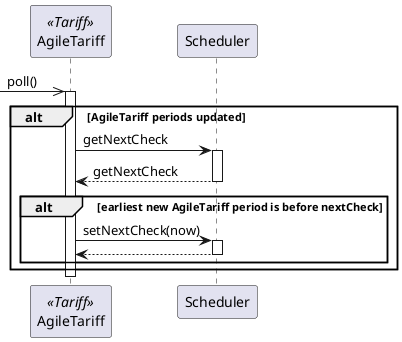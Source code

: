 @startuml
participant AgileTariff <<Tariff>>

[->> AgileTariff: poll()
activate AgileTariff

alt AgileTariff periods updated
    AgileTariff -> Scheduler: getNextCheck
    activate Scheduler
    AgileTariff <-- Scheduler: getNextCheck
    deactivate Scheduler

    alt earliest new AgileTariff period is before nextCheck
        AgileTariff -> Scheduler: setNextCheck(now)
        activate Scheduler
        AgileTariff <-- Scheduler
        deactivate Scheduler
    end
end

deactivate AgileTariff
@enduml
